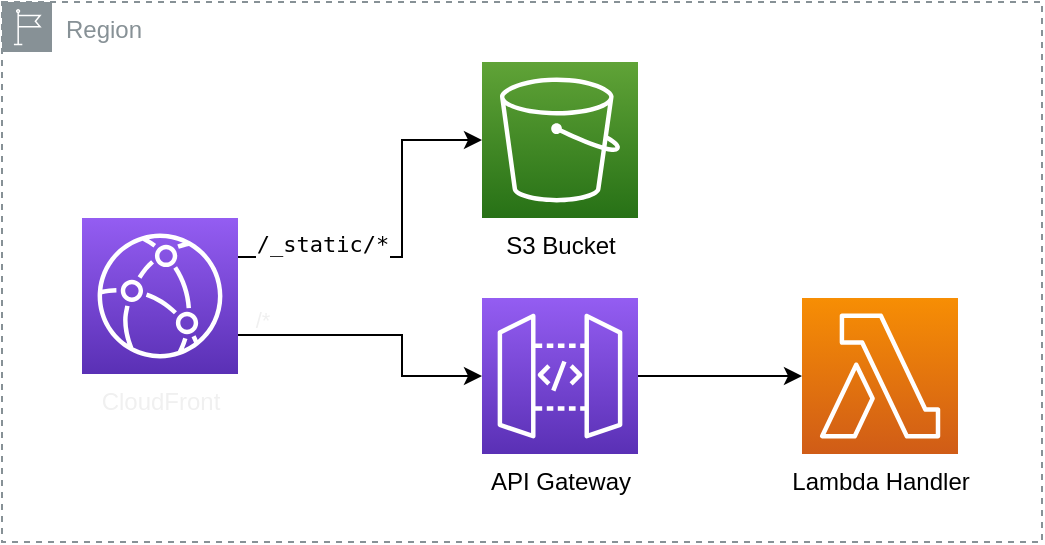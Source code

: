 <mxfile version="16.1.2" type="device"><diagram id="fVw_zb4UuhRb2PMsPCcV" name="Page-1"><mxGraphModel dx="819" dy="609" grid="1" gridSize="10" guides="1" tooltips="1" connect="1" arrows="1" fold="1" page="1" pageScale="1" pageWidth="827" pageHeight="1169" math="0" shadow="0"><root><mxCell id="0"/><mxCell id="1" parent="0"/><mxCell id="MD3scVTjoQoxLqMJ3fjL-11" value="Region" style="outlineConnect=0;gradientColor=none;html=1;whiteSpace=wrap;fontSize=12;fontStyle=0;shape=mxgraph.aws4.group;grIcon=mxgraph.aws4.group_region;strokeColor=#879196;fillColor=none;verticalAlign=top;align=left;spacingLeft=30;fontColor=#879196;dashed=1;" parent="1" vertex="1"><mxGeometry x="160" y="130" width="520" height="270" as="geometry"/></mxCell><mxCell id="MD3scVTjoQoxLqMJ3fjL-1" value="S3 Bucket" style="points=[[0,0,0],[0.25,0,0],[0.5,0,0],[0.75,0,0],[1,0,0],[0,1,0],[0.25,1,0],[0.5,1,0],[0.75,1,0],[1,1,0],[0,0.25,0],[0,0.5,0],[0,0.75,0],[1,0.25,0],[1,0.5,0],[1,0.75,0]];outlineConnect=0;gradientColor=#60A337;gradientDirection=north;fillColor=#277116;strokeColor=#ffffff;dashed=0;verticalLabelPosition=bottom;verticalAlign=top;align=center;html=1;fontSize=12;fontStyle=0;aspect=fixed;shape=mxgraph.aws4.resourceIcon;resIcon=mxgraph.aws4.s3;" parent="1" vertex="1"><mxGeometry x="400" y="160" width="78" height="78" as="geometry"/></mxCell><mxCell id="MD3scVTjoQoxLqMJ3fjL-6" style="edgeStyle=orthogonalEdgeStyle;rounded=0;orthogonalLoop=1;jettySize=auto;html=1;entryX=0;entryY=0.5;entryDx=0;entryDy=0;entryPerimeter=0;exitX=1;exitY=0.25;exitDx=0;exitDy=0;exitPerimeter=0;" parent="1" source="MD3scVTjoQoxLqMJ3fjL-3" target="MD3scVTjoQoxLqMJ3fjL-1" edge="1"><mxGeometry relative="1" as="geometry"><Array as="points"><mxPoint x="360" y="258"/><mxPoint x="360" y="199"/></Array></mxGeometry></mxCell><mxCell id="MD3scVTjoQoxLqMJ3fjL-7" value="&lt;span style=&quot;font-family: &amp;quot;menlo&amp;quot; , monospace ; text-align: left&quot;&gt;/_static/*&lt;/span&gt;" style="edgeLabel;html=1;align=center;verticalAlign=middle;resizable=0;points=[];" parent="MD3scVTjoQoxLqMJ3fjL-6" vertex="1" connectable="0"><mxGeometry x="0.143" y="1" relative="1" as="geometry"><mxPoint x="-39" y="14" as="offset"/></mxGeometry></mxCell><mxCell id="MD3scVTjoQoxLqMJ3fjL-9" style="edgeStyle=orthogonalEdgeStyle;rounded=0;orthogonalLoop=1;jettySize=auto;html=1;exitX=1;exitY=0.75;exitDx=0;exitDy=0;exitPerimeter=0;fontColor=#f0f0f0;" parent="1" source="MD3scVTjoQoxLqMJ3fjL-3" target="MD3scVTjoQoxLqMJ3fjL-5" edge="1"><mxGeometry relative="1" as="geometry"><Array as="points"><mxPoint x="360" y="297"/><mxPoint x="360" y="317"/></Array></mxGeometry></mxCell><mxCell id="MD3scVTjoQoxLqMJ3fjL-10" value="/*" style="edgeLabel;html=1;align=center;verticalAlign=middle;resizable=0;points=[];fontColor=#f0f0f0;" parent="MD3scVTjoQoxLqMJ3fjL-9" vertex="1" connectable="0"><mxGeometry x="-0.439" y="-1" relative="1" as="geometry"><mxPoint x="-28" y="-9" as="offset"/></mxGeometry></mxCell><mxCell id="MD3scVTjoQoxLqMJ3fjL-3" value="CloudFront" style="points=[[0,0,0],[0.25,0,0],[0.5,0,0],[0.75,0,0],[1,0,0],[0,1,0],[0.25,1,0],[0.5,1,0],[0.75,1,0],[1,1,0],[0,0.25,0],[0,0.5,0],[0,0.75,0],[1,0.25,0],[1,0.5,0],[1,0.75,0]];outlineConnect=0;gradientColor=#945DF2;gradientDirection=north;fillColor=#5A30B5;strokeColor=#ffffff;dashed=0;verticalLabelPosition=bottom;verticalAlign=top;align=center;html=1;fontSize=12;fontStyle=0;aspect=fixed;shape=mxgraph.aws4.resourceIcon;resIcon=mxgraph.aws4.cloudfront;fontColor=#F0F0F0;" parent="1" vertex="1"><mxGeometry x="200" y="238" width="78" height="78" as="geometry"/></mxCell><mxCell id="MD3scVTjoQoxLqMJ3fjL-4" value="Lambda Handler" style="points=[[0,0,0],[0.25,0,0],[0.5,0,0],[0.75,0,0],[1,0,0],[0,1,0],[0.25,1,0],[0.5,1,0],[0.75,1,0],[1,1,0],[0,0.25,0],[0,0.5,0],[0,0.75,0],[1,0.25,0],[1,0.5,0],[1,0.75,0]];outlineConnect=0;gradientColor=#F78E04;gradientDirection=north;fillColor=#D05C17;strokeColor=#ffffff;dashed=0;verticalLabelPosition=bottom;verticalAlign=top;align=center;html=1;fontSize=12;fontStyle=0;aspect=fixed;shape=mxgraph.aws4.resourceIcon;resIcon=mxgraph.aws4.lambda;" parent="1" vertex="1"><mxGeometry x="560" y="278" width="78" height="78" as="geometry"/></mxCell><mxCell id="MD3scVTjoQoxLqMJ3fjL-8" style="edgeStyle=orthogonalEdgeStyle;rounded=0;orthogonalLoop=1;jettySize=auto;html=1;fontColor=#f0f0f0;" parent="1" source="MD3scVTjoQoxLqMJ3fjL-5" target="MD3scVTjoQoxLqMJ3fjL-4" edge="1"><mxGeometry relative="1" as="geometry"/></mxCell><mxCell id="MD3scVTjoQoxLqMJ3fjL-5" value="API Gateway" style="points=[[0,0,0],[0.25,0,0],[0.5,0,0],[0.75,0,0],[1,0,0],[0,1,0],[0.25,1,0],[0.5,1,0],[0.75,1,0],[1,1,0],[0,0.25,0],[0,0.5,0],[0,0.75,0],[1,0.25,0],[1,0.5,0],[1,0.75,0]];outlineConnect=0;gradientColor=#945DF2;gradientDirection=north;fillColor=#5A30B5;strokeColor=#ffffff;dashed=0;verticalLabelPosition=bottom;verticalAlign=top;align=center;html=1;fontSize=12;fontStyle=0;aspect=fixed;shape=mxgraph.aws4.resourceIcon;resIcon=mxgraph.aws4.api_gateway;" parent="1" vertex="1"><mxGeometry x="400" y="278" width="78" height="78" as="geometry"/></mxCell></root></mxGraphModel></diagram></mxfile>